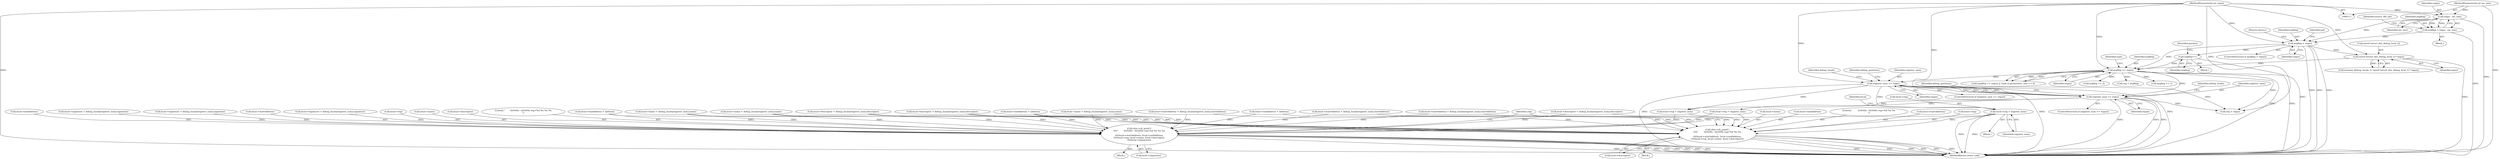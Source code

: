 digraph "0_radare2_252afb1cff9676f3ae1f341a28448bf2c8b6e308@pointer" {
"1000564" [label="(Call,local->reg = register_num)"];
"1000493" [label="(Call,register_num >= regsz)"];
"1000669" [label="(Call,register_num >= regsz)"];
"1000307" [label="(Call,argReg >= regsz)"];
"1000177" [label="(Call,argReg > regsz)"];
"1000155" [label="(Call,argReg = regsz - ins_size)"];
"1000157" [label="(Call,regsz - ins_size)"];
"1000121" [label="(MethodParameterIn,int regsz)"];
"1000118" [label="(MethodParameterIn,int ins_size)"];
"1000281" [label="(Call,argReg++)"];
"1000234" [label="(Call,sizeof (struct dex_debug_local_t) * regsz)"];
"1001079" [label="(Call,rbin->cb_printf (\n\t\t\t\t\"        0x%04x - 0x%04x reg=%d %s %s %s\n\",\n\t\t\t\tlocal->startAddress, local->endAddress,\n\t\t\t\tlocal->reg, local->name, local->descriptor,\n\t\t\t\tlocal->signature))"];
"1001101" [label="(Call,rbin->cb_printf (\n\t\t\t\t\"        0x%04x - 0x%04x reg=%d %s %s\n\",\n\t\t\t\tlocal->startAddress, local->endAddress,\n\t\t\t\tlocal->reg, local->name, local->descriptor))"];
"1000869" [label="(Call,local->reg = register_num)"];
"1000156" [label="(Identifier,argReg)"];
"1001112" [label="(Call,local->name)"];
"1000498" [label="(Identifier,debug_positions)"];
"1000176" [label="(ControlStructure,if (argReg > regsz))"];
"1000179" [label="(Identifier,regsz)"];
"1001080" [label="(Literal,\"        0x%04x - 0x%04x reg=%d %s %s %s\n\")"];
"1000281" [label="(Call,argReg++)"];
"1000717" [label="(Call,local->startAddress = debug_locals[register_num].startAddress)"];
"1000550" [label="(Call,local->signature = debug_locals[register_num].signature)"];
"1000699" [label="(Call,local->name = debug_locals[register_num].name)"];
"1000282" [label="(Identifier,argReg)"];
"1000312" [label="(Identifier,type)"];
"1001106" [label="(Call,local->endAddress)"];
"1001115" [label="(Call,local->descriptor)"];
"1000183" [label="(Identifier,p4)"];
"1000508" [label="(Block,)"];
"1001122" [label="(Call,reg < regsz)"];
"1000356" [label="(Call,argReg += 1)"];
"1000726" [label="(Call,local->signature = debug_locals[register_num].signature)"];
"1000495" [label="(Identifier,regsz)"];
"1000118" [label="(MethodParameterIn,int ins_size)"];
"1000306" [label="(Call,(argReg >= regsz) || !type || parameters_size <= 0)"];
"1000493" [label="(Call,register_num >= regsz)"];
"1000123" [label="(Block,)"];
"1000674" [label="(Identifier,debug_positions)"];
"1000243" [label="(Block,)"];
"1001087" [label="(Call,local->reg)"];
"1000532" [label="(Call,local->descriptor = debug_locals[register_num].descriptor)"];
"1000177" [label="(Call,argReg > regsz)"];
"1000286" [label="(Identifier,params)"];
"1000541" [label="(Call,local->startAddress = debug_locals[register_num].startAddress)"];
"1000681" [label="(Identifier,debug_locals)"];
"1000309" [label="(Identifier,regsz)"];
"1000671" [label="(Identifier,regsz)"];
"1000669" [label="(Call,register_num >= regsz)"];
"1000569" [label="(Call,local->endAddress = address)"];
"1000523" [label="(Call,local->name = debug_locals[register_num].name)"];
"1001084" [label="(Call,local->endAddress)"];
"1000307" [label="(Call,argReg >= regsz)"];
"1000568" [label="(Identifier,register_num)"];
"1001193" [label="(MethodReturn,static void)"];
"1000235" [label="(Call,sizeof (struct dex_debug_local_t))"];
"1001078" [label="(Block,)"];
"1000237" [label="(Identifier,regsz)"];
"1000846" [label="(Call,local->startAddress = debug_locals[register_num].startAddress)"];
"1000231" [label="(Call,memset (debug_locals, 0, sizeof (struct dex_debug_local_t) * regsz))"];
"1000157" [label="(Call,regsz - ins_size)"];
"1000492" [label="(ControlStructure,if (register_num >= regsz))"];
"1000494" [label="(Identifier,register_num)"];
"1000158" [label="(Identifier,regsz)"];
"1001120" [label="(Identifier,reg)"];
"1001102" [label="(Literal,\"        0x%04x - 0x%04x reg=%d %s %s\n\")"];
"1000708" [label="(Call,local->descriptor = debug_locals[register_num].descriptor)"];
"1000565" [label="(Call,local->reg)"];
"1000668" [label="(ControlStructure,if (register_num >= regsz))"];
"1000828" [label="(Call,local->name = debug_locals[register_num].name)"];
"1000181" [label="(Return,return;)"];
"1000564" [label="(Call,local->reg = register_num)"];
"1000159" [label="(Identifier,ins_size)"];
"1001101" [label="(Call,rbin->cb_printf (\n\t\t\t\t\"        0x%04x - 0x%04x reg=%d %s %s\n\",\n\t\t\t\tlocal->startAddress, local->endAddress,\n\t\t\t\tlocal->reg, local->name, local->descriptor))"];
"1000121" [label="(MethodParameterIn,int regsz)"];
"1001081" [label="(Call,local->startAddress)"];
"1000855" [label="(Call,local->signature = debug_locals[register_num].signature)"];
"1000351" [label="(Call,argReg += 2)"];
"1001100" [label="(Block,)"];
"1000234" [label="(Call,sizeof (struct dex_debug_local_t) * regsz)"];
"1001096" [label="(Call,local->signature)"];
"1001103" [label="(Call,local->startAddress)"];
"1001109" [label="(Call,local->reg)"];
"1000745" [label="(Call,local->endAddress = address)"];
"1000874" [label="(Call,local->endAddress = address)"];
"1000162" [label="(Identifier,source_file_idx)"];
"1000155" [label="(Call,argReg = regsz - ins_size)"];
"1001079" [label="(Call,rbin->cb_printf (\n\t\t\t\t\"        0x%04x - 0x%04x reg=%d %s %s %s\n\",\n\t\t\t\tlocal->startAddress, local->endAddress,\n\t\t\t\tlocal->reg, local->name, local->descriptor,\n\t\t\t\tlocal->signature))"];
"1001090" [label="(Call,local->name)"];
"1000670" [label="(Identifier,register_num)"];
"1000571" [label="(Identifier,local)"];
"1000178" [label="(Identifier,argReg)"];
"1000341" [label="(Call,reg = argReg)"];
"1001093" [label="(Call,local->descriptor)"];
"1000308" [label="(Identifier,argReg)"];
"1000505" [label="(Identifier,debug_locals)"];
"1000837" [label="(Call,local->descriptor = debug_locals[register_num].descriptor)"];
"1000740" [label="(Call,local->reg = register_num)"];
"1000564" -> "1000508"  [label="AST: "];
"1000564" -> "1000568"  [label="CFG: "];
"1000565" -> "1000564"  [label="AST: "];
"1000568" -> "1000564"  [label="AST: "];
"1000571" -> "1000564"  [label="CFG: "];
"1000564" -> "1001193"  [label="DDG: "];
"1000564" -> "1001193"  [label="DDG: "];
"1000493" -> "1000564"  [label="DDG: "];
"1000564" -> "1001079"  [label="DDG: "];
"1000564" -> "1001101"  [label="DDG: "];
"1000493" -> "1000492"  [label="AST: "];
"1000493" -> "1000495"  [label="CFG: "];
"1000494" -> "1000493"  [label="AST: "];
"1000495" -> "1000493"  [label="AST: "];
"1000498" -> "1000493"  [label="CFG: "];
"1000505" -> "1000493"  [label="CFG: "];
"1000493" -> "1001193"  [label="DDG: "];
"1000493" -> "1001193"  [label="DDG: "];
"1000493" -> "1001193"  [label="DDG: "];
"1000669" -> "1000493"  [label="DDG: "];
"1000669" -> "1000493"  [label="DDG: "];
"1000307" -> "1000493"  [label="DDG: "];
"1000121" -> "1000493"  [label="DDG: "];
"1000493" -> "1000669"  [label="DDG: "];
"1000493" -> "1000669"  [label="DDG: "];
"1000493" -> "1000869"  [label="DDG: "];
"1000493" -> "1001122"  [label="DDG: "];
"1000669" -> "1000668"  [label="AST: "];
"1000669" -> "1000671"  [label="CFG: "];
"1000670" -> "1000669"  [label="AST: "];
"1000671" -> "1000669"  [label="AST: "];
"1000674" -> "1000669"  [label="CFG: "];
"1000681" -> "1000669"  [label="CFG: "];
"1000669" -> "1001193"  [label="DDG: "];
"1000669" -> "1001193"  [label="DDG: "];
"1000669" -> "1001193"  [label="DDG: "];
"1000307" -> "1000669"  [label="DDG: "];
"1000121" -> "1000669"  [label="DDG: "];
"1000669" -> "1000740"  [label="DDG: "];
"1000669" -> "1000869"  [label="DDG: "];
"1000669" -> "1001122"  [label="DDG: "];
"1000307" -> "1000306"  [label="AST: "];
"1000307" -> "1000309"  [label="CFG: "];
"1000308" -> "1000307"  [label="AST: "];
"1000309" -> "1000307"  [label="AST: "];
"1000312" -> "1000307"  [label="CFG: "];
"1000306" -> "1000307"  [label="CFG: "];
"1000307" -> "1001193"  [label="DDG: "];
"1000307" -> "1001193"  [label="DDG: "];
"1000307" -> "1000306"  [label="DDG: "];
"1000307" -> "1000306"  [label="DDG: "];
"1000177" -> "1000307"  [label="DDG: "];
"1000281" -> "1000307"  [label="DDG: "];
"1000234" -> "1000307"  [label="DDG: "];
"1000121" -> "1000307"  [label="DDG: "];
"1000307" -> "1000341"  [label="DDG: "];
"1000307" -> "1000351"  [label="DDG: "];
"1000307" -> "1000356"  [label="DDG: "];
"1000307" -> "1001122"  [label="DDG: "];
"1000177" -> "1000176"  [label="AST: "];
"1000177" -> "1000179"  [label="CFG: "];
"1000178" -> "1000177"  [label="AST: "];
"1000179" -> "1000177"  [label="AST: "];
"1000181" -> "1000177"  [label="CFG: "];
"1000183" -> "1000177"  [label="CFG: "];
"1000177" -> "1001193"  [label="DDG: "];
"1000177" -> "1001193"  [label="DDG: "];
"1000177" -> "1001193"  [label="DDG: "];
"1000155" -> "1000177"  [label="DDG: "];
"1000157" -> "1000177"  [label="DDG: "];
"1000121" -> "1000177"  [label="DDG: "];
"1000177" -> "1000234"  [label="DDG: "];
"1000177" -> "1000281"  [label="DDG: "];
"1000155" -> "1000123"  [label="AST: "];
"1000155" -> "1000157"  [label="CFG: "];
"1000156" -> "1000155"  [label="AST: "];
"1000157" -> "1000155"  [label="AST: "];
"1000162" -> "1000155"  [label="CFG: "];
"1000155" -> "1001193"  [label="DDG: "];
"1000157" -> "1000155"  [label="DDG: "];
"1000157" -> "1000155"  [label="DDG: "];
"1000157" -> "1000159"  [label="CFG: "];
"1000158" -> "1000157"  [label="AST: "];
"1000159" -> "1000157"  [label="AST: "];
"1000157" -> "1001193"  [label="DDG: "];
"1000121" -> "1000157"  [label="DDG: "];
"1000118" -> "1000157"  [label="DDG: "];
"1000121" -> "1000111"  [label="AST: "];
"1000121" -> "1001193"  [label="DDG: "];
"1000121" -> "1000234"  [label="DDG: "];
"1000121" -> "1001122"  [label="DDG: "];
"1000118" -> "1000111"  [label="AST: "];
"1000118" -> "1001193"  [label="DDG: "];
"1000281" -> "1000243"  [label="AST: "];
"1000281" -> "1000282"  [label="CFG: "];
"1000282" -> "1000281"  [label="AST: "];
"1000286" -> "1000281"  [label="CFG: "];
"1000281" -> "1001193"  [label="DDG: "];
"1000234" -> "1000231"  [label="AST: "];
"1000234" -> "1000237"  [label="CFG: "];
"1000235" -> "1000234"  [label="AST: "];
"1000237" -> "1000234"  [label="AST: "];
"1000231" -> "1000234"  [label="CFG: "];
"1000234" -> "1001193"  [label="DDG: "];
"1000234" -> "1000231"  [label="DDG: "];
"1001079" -> "1001078"  [label="AST: "];
"1001079" -> "1001096"  [label="CFG: "];
"1001080" -> "1001079"  [label="AST: "];
"1001081" -> "1001079"  [label="AST: "];
"1001084" -> "1001079"  [label="AST: "];
"1001087" -> "1001079"  [label="AST: "];
"1001090" -> "1001079"  [label="AST: "];
"1001093" -> "1001079"  [label="AST: "];
"1001096" -> "1001079"  [label="AST: "];
"1001120" -> "1001079"  [label="CFG: "];
"1001079" -> "1001193"  [label="DDG: "];
"1001079" -> "1001193"  [label="DDG: "];
"1001079" -> "1001193"  [label="DDG: "];
"1001079" -> "1001193"  [label="DDG: "];
"1001079" -> "1001193"  [label="DDG: "];
"1001079" -> "1001193"  [label="DDG: "];
"1001079" -> "1001193"  [label="DDG: "];
"1000541" -> "1001079"  [label="DDG: "];
"1000717" -> "1001079"  [label="DDG: "];
"1000846" -> "1001079"  [label="DDG: "];
"1000745" -> "1001079"  [label="DDG: "];
"1000569" -> "1001079"  [label="DDG: "];
"1000874" -> "1001079"  [label="DDG: "];
"1000869" -> "1001079"  [label="DDG: "];
"1000740" -> "1001079"  [label="DDG: "];
"1000699" -> "1001079"  [label="DDG: "];
"1000828" -> "1001079"  [label="DDG: "];
"1000523" -> "1001079"  [label="DDG: "];
"1000532" -> "1001079"  [label="DDG: "];
"1000708" -> "1001079"  [label="DDG: "];
"1000837" -> "1001079"  [label="DDG: "];
"1000726" -> "1001079"  [label="DDG: "];
"1000550" -> "1001079"  [label="DDG: "];
"1000855" -> "1001079"  [label="DDG: "];
"1001101" -> "1001100"  [label="AST: "];
"1001101" -> "1001115"  [label="CFG: "];
"1001102" -> "1001101"  [label="AST: "];
"1001103" -> "1001101"  [label="AST: "];
"1001106" -> "1001101"  [label="AST: "];
"1001109" -> "1001101"  [label="AST: "];
"1001112" -> "1001101"  [label="AST: "];
"1001115" -> "1001101"  [label="AST: "];
"1001120" -> "1001101"  [label="CFG: "];
"1001101" -> "1001193"  [label="DDG: "];
"1001101" -> "1001193"  [label="DDG: "];
"1001101" -> "1001193"  [label="DDG: "];
"1001101" -> "1001193"  [label="DDG: "];
"1001101" -> "1001193"  [label="DDG: "];
"1001101" -> "1001193"  [label="DDG: "];
"1000541" -> "1001101"  [label="DDG: "];
"1000717" -> "1001101"  [label="DDG: "];
"1000846" -> "1001101"  [label="DDG: "];
"1000745" -> "1001101"  [label="DDG: "];
"1000569" -> "1001101"  [label="DDG: "];
"1000874" -> "1001101"  [label="DDG: "];
"1000869" -> "1001101"  [label="DDG: "];
"1000740" -> "1001101"  [label="DDG: "];
"1000699" -> "1001101"  [label="DDG: "];
"1000828" -> "1001101"  [label="DDG: "];
"1000523" -> "1001101"  [label="DDG: "];
"1000532" -> "1001101"  [label="DDG: "];
"1000708" -> "1001101"  [label="DDG: "];
"1000837" -> "1001101"  [label="DDG: "];
}
